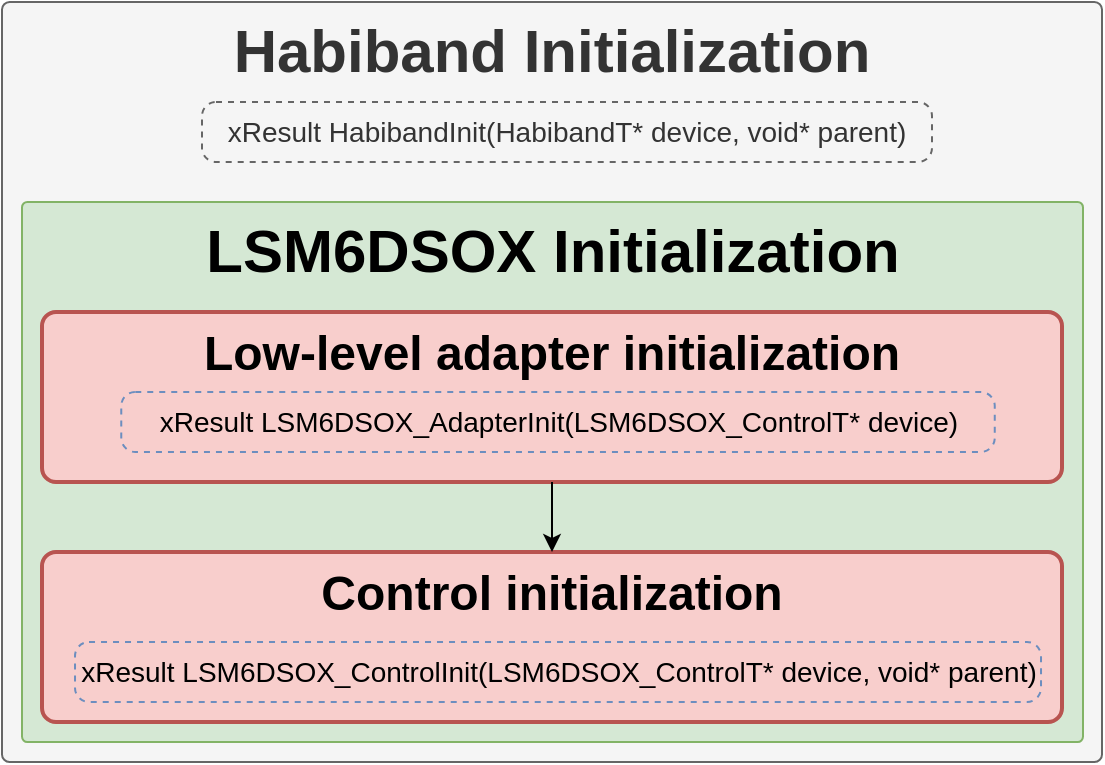 <mxfile version="13.9.9" type="device" pages="3"><diagram id="EQhAou_zvEscubx9BsLe" name="Initialization"><mxGraphModel dx="2559" dy="672" grid="1" gridSize="10" guides="1" tooltips="1" connect="1" arrows="1" fold="1" page="1" pageScale="1" pageWidth="827" pageHeight="1169" math="0" shadow="0"><root><mxCell id="0"/><mxCell id="1" parent="0"/><mxCell id="_hWnO56F4UpI2ZuNk2tC-1" value="Habiband Initialization" style="rounded=1;whiteSpace=wrap;arcSize=1;verticalAlign=top;fontSize=30;fontStyle=1;fillColor=#f5f5f5;strokeColor=#666666;fontColor=#333333;" parent="1" vertex="1"><mxGeometry x="-1654" width="550" height="380" as="geometry"/></mxCell><mxCell id="_hWnO56F4UpI2ZuNk2tC-2" value="LSM6DSOX Initialization" style="rounded=1;whiteSpace=wrap;arcSize=1;verticalAlign=top;fontSize=30;fontStyle=1;fillColor=#d5e8d4;strokeColor=#82b366;" parent="1" vertex="1"><mxGeometry x="-1644" y="100" width="530.5" height="270" as="geometry"/></mxCell><mxCell id="Y1vOJ8Ac_sduP8sWqBSn-1" value="Low-level adapter initialization&#10;&#10;" style="rounded=1;whiteSpace=wrap;absoluteArcSize=1;arcSize=14;strokeWidth=2;fontSize=24;fillColor=#f8cecc;strokeColor=#b85450;verticalAlign=top;fontStyle=1;" parent="1" vertex="1"><mxGeometry x="-1634" y="155" width="510" height="85" as="geometry"/></mxCell><mxCell id="KhD2S0dpY6zqO7Lz2CO4-1" value="Control initialization" style="rounded=1;whiteSpace=wrap;absoluteArcSize=1;arcSize=14;strokeWidth=2;fontSize=24;verticalAlign=top;fontStyle=1;fillColor=#f8cecc;strokeColor=#b85450;" parent="1" vertex="1"><mxGeometry x="-1634" y="275" width="510" height="85" as="geometry"/></mxCell><mxCell id="KhD2S0dpY6zqO7Lz2CO4-43" value="" style="edgeStyle=orthogonalEdgeStyle;rounded=0;orthogonalLoop=1;jettySize=auto;html=1;fontSize=24;entryX=0.5;entryY=0;entryDx=0;entryDy=0;exitX=0.5;exitY=1;exitDx=0;exitDy=0;" parent="1" source="Y1vOJ8Ac_sduP8sWqBSn-1" target="KhD2S0dpY6zqO7Lz2CO4-1" edge="1"><mxGeometry relative="1" as="geometry"><mxPoint x="-1376" y="410" as="sourcePoint"/><mxPoint x="-1376.26" y="305" as="targetPoint"/></mxGeometry></mxCell><mxCell id="_hWnO56F4UpI2ZuNk2tC-3" value="xResult LSM6DSOX_AdapterInit(LSM6DSOX_ControlT* device)" style="rounded=1;whiteSpace=wrap;absoluteArcSize=1;arcSize=14;strokeWidth=1;fontSize=14;strokeColor=#6c8ebf;verticalAlign=middle;fontStyle=0;dashed=1;fillColor=none;" parent="1" vertex="1"><mxGeometry x="-1594.37" y="195" width="436.75" height="30" as="geometry"/></mxCell><mxCell id="QV7YT_e7756RWsqJexwe-1" value="xResult HabibandInit(HabibandT* device, void* parent)" style="rounded=1;whiteSpace=wrap;absoluteArcSize=1;arcSize=14;strokeWidth=1;fontSize=14;verticalAlign=middle;fontStyle=0;dashed=1;strokeColor=#666666;fontColor=#333333;fillColor=none;" parent="1" vertex="1"><mxGeometry x="-1554" y="50" width="365" height="30" as="geometry"/></mxCell><mxCell id="QV7YT_e7756RWsqJexwe-3" value="xResult LSM6DSOX_ControlInit(LSM6DSOX_ControlT* device, void* parent)" style="rounded=1;whiteSpace=wrap;absoluteArcSize=1;arcSize=14;strokeWidth=1;fontSize=14;strokeColor=#6c8ebf;verticalAlign=middle;fontStyle=0;dashed=1;fillColor=none;" parent="1" vertex="1"><mxGeometry x="-1617.49" y="320" width="483" height="30" as="geometry"/></mxCell></root></mxGraphModel></diagram><diagram id="SISgFj5yGPxr0LMOMYaq" name="TimeSynchronization"><mxGraphModel dx="3230" dy="556" grid="1" gridSize="10" guides="1" tooltips="1" connect="1" arrows="1" fold="1" page="1" pageScale="1" pageWidth="827" pageHeight="1169" math="0" shadow="0"><root><mxCell id="MiS04i1zsp5ImYrdCkIp-0"/><mxCell id="MiS04i1zsp5ImYrdCkIp-1" parent="MiS04i1zsp5ImYrdCkIp-0"/><mxCell id="-2JEEyVmmZxHqqxkoihk-0" value="Habiband Time synchronization&#10;" style="rounded=1;whiteSpace=wrap;arcSize=1;verticalAlign=top;fontSize=30;fontStyle=1;fillColor=#f5f5f5;strokeColor=#666666;fontColor=#333333;" parent="MiS04i1zsp5ImYrdCkIp-1" vertex="1"><mxGeometry x="-2481" width="500" height="210" as="geometry"/></mxCell><mxCell id="-2JEEyVmmZxHqqxkoihk-1" value="LSM6DSOX Time synchronization" style="rounded=1;whiteSpace=wrap;absoluteArcSize=1;arcSize=1;strokeWidth=2;fillColor=#d5e8d4;strokeColor=#82b366;fontSize=24;verticalAlign=top;fontStyle=1" parent="MiS04i1zsp5ImYrdCkIp-1" vertex="1"><mxGeometry x="-2472" y="100" width="480" height="100" as="geometry"/></mxCell><mxCell id="-2JEEyVmmZxHqqxkoihk-3" value="void LSM6DSOX_ControlHandler(LSM6DSOX_ControlT* device)" style="rounded=1;whiteSpace=wrap;fontSize=14;strokeColor=#6c8ebf;fillColor=none;dashed=1;" parent="MiS04i1zsp5ImYrdCkIp-1" vertex="1"><mxGeometry x="-2459.5" y="150" width="455" height="35" as="geometry"/></mxCell><mxCell id="RIa0j5TN6eo4mWB5Yrzx-0" value="void HabibandTimeSynchronization(HabibandT* device)" style="rounded=1;whiteSpace=wrap;fontSize=14;strokeColor=#6c8ebf;fillColor=none;dashed=1;" parent="MiS04i1zsp5ImYrdCkIp-1" vertex="1"><mxGeometry x="-2447" y="50" width="430" height="35" as="geometry"/></mxCell></root></mxGraphModel></diagram><diagram id="pnfVOslRu5w8GlN3IZv4" name="Handler"><mxGraphModel dx="4593" dy="806" grid="1" gridSize="10" guides="1" tooltips="1" connect="1" arrows="1" fold="1" page="1" pageScale="1" pageWidth="1169" pageHeight="827" math="0" shadow="0"><root><mxCell id="DvjNjfBV08ft4x4Bhoxh-0"/><mxCell id="DvjNjfBV08ft4x4Bhoxh-1" parent="DvjNjfBV08ft4x4Bhoxh-0"/><mxCell id="l_MegelKVFdH6vKVnPw8-3" value="Habiband handler&#10;" style="rounded=1;whiteSpace=wrap;arcSize=1;verticalAlign=top;fontSize=30;fontStyle=1;fillColor=#f5f5f5;strokeColor=#666666;fontColor=#333333;" parent="DvjNjfBV08ft4x4Bhoxh-1" vertex="1"><mxGeometry x="-3507" width="780" height="430" as="geometry"/></mxCell><mxCell id="l_MegelKVFdH6vKVnPw8-4" value="LSM6DSOX handler" style="rounded=1;whiteSpace=wrap;absoluteArcSize=1;arcSize=1;strokeWidth=2;fillColor=#d5e8d4;strokeColor=#82b366;fontSize=24;verticalAlign=top;fontStyle=1" parent="DvjNjfBV08ft4x4Bhoxh-1" vertex="1"><mxGeometry x="-3497" y="95" width="760" height="325" as="geometry"/></mxCell><mxCell id="l_MegelKVFdH6vKVnPw8-5" value="void DRV2605_ControlHandler(DRV2605_ControlT* device)" style="rounded=1;whiteSpace=wrap;fontSize=14;strokeColor=#6c8ebf;fillColor=none;dashed=1;" parent="DvjNjfBV08ft4x4Bhoxh-1" vertex="1"><mxGeometry x="-3342" y="140" width="430" height="35" as="geometry"/></mxCell><mxCell id="l_MegelKVFdH6vKVnPw8-6" value="void HabibandControlHandler(HabibandT* device)" style="rounded=1;whiteSpace=wrap;fontSize=14;strokeColor=#6c8ebf;fillColor=none;dashed=1;" parent="DvjNjfBV08ft4x4Bhoxh-1" vertex="1"><mxGeometry x="-3332" y="50" width="430" height="35" as="geometry"/></mxCell><mxCell id="8Fy1SMnKeFLy3DiiMlWC-11" value="" style="edgeStyle=orthogonalEdgeStyle;rounded=0;orthogonalLoop=1;jettySize=auto;html=1;fontSize=10;entryX=0.5;entryY=0;entryDx=0;entryDy=0;" parent="DvjNjfBV08ft4x4Bhoxh-1" source="nKAvbLTGrYq55qucMs83-0" target="62gDgba38wGWXj6x1dzt-0" edge="1"><mxGeometry relative="1" as="geometry"/></mxCell><mxCell id="nKAvbLTGrYq55qucMs83-0" value="LSM6DSOX_TemperatureUpdateTime == 0" style="rounded=1;whiteSpace=wrap;arcSize=1;fontSize=10;verticalAlign=middle;fillColor=#f8cecc;strokeColor=#b85450;" parent="DvjNjfBV08ft4x4Bhoxh-1" vertex="1"><mxGeometry x="-3487" y="195" width="230" height="30" as="geometry"/></mxCell><mxCell id="8Fy1SMnKeFLy3DiiMlWC-12" value="" style="edgeStyle=orthogonalEdgeStyle;rounded=0;orthogonalLoop=1;jettySize=auto;html=1;fontSize=10;entryX=0.5;entryY=0;entryDx=0;entryDy=0;" parent="DvjNjfBV08ft4x4Bhoxh-1" source="62gDgba38wGWXj6x1dzt-0" target="62gDgba38wGWXj6x1dzt-1" edge="1"><mxGeometry relative="1" as="geometry"/></mxCell><mxCell id="62gDgba38wGWXj6x1dzt-0" value="Read temperature value" style="rounded=1;whiteSpace=wrap;arcSize=1;fontSize=10;verticalAlign=middle;fillColor=#f8cecc;strokeColor=#b85450;horizontal=1;" parent="DvjNjfBV08ft4x4Bhoxh-1" vertex="1"><mxGeometry x="-3487" y="260" width="230" height="30" as="geometry"/></mxCell><mxCell id="8Fy1SMnKeFLy3DiiMlWC-13" style="edgeStyle=orthogonalEdgeStyle;rounded=0;orthogonalLoop=1;jettySize=auto;html=1;entryX=0.5;entryY=0;entryDx=0;entryDy=0;fontSize=10;" parent="DvjNjfBV08ft4x4Bhoxh-1" source="62gDgba38wGWXj6x1dzt-1" target="62gDgba38wGWXj6x1dzt-2" edge="1"><mxGeometry relative="1" as="geometry"/></mxCell><mxCell id="62gDgba38wGWXj6x1dzt-1" value="Convert temperature" style="rounded=1;whiteSpace=wrap;arcSize=1;fontSize=10;verticalAlign=middle;fillColor=#f8cecc;strokeColor=#b85450;horizontal=1;" parent="DvjNjfBV08ft4x4Bhoxh-1" vertex="1"><mxGeometry x="-3487" y="320" width="230" height="30" as="geometry"/></mxCell><mxCell id="62gDgba38wGWXj6x1dzt-2" value="Put temperature value to buffer" style="rounded=1;whiteSpace=wrap;arcSize=1;fontSize=10;verticalAlign=middle;fillColor=#f8cecc;strokeColor=#b85450;horizontal=1;" parent="DvjNjfBV08ft4x4Bhoxh-1" vertex="1"><mxGeometry x="-3487" y="380" width="230" height="30" as="geometry"/></mxCell><mxCell id="8Fy1SMnKeFLy3DiiMlWC-14" style="edgeStyle=orthogonalEdgeStyle;rounded=0;orthogonalLoop=1;jettySize=auto;html=1;entryX=0.5;entryY=0;entryDx=0;entryDy=0;fontSize=10;" parent="DvjNjfBV08ft4x4Bhoxh-1" source="8Fy1SMnKeFLy3DiiMlWC-4" target="8Fy1SMnKeFLy3DiiMlWC-5" edge="1"><mxGeometry relative="1" as="geometry"/></mxCell><mxCell id="8Fy1SMnKeFLy3DiiMlWC-4" value="LSM6DSOX_AccelerometerUpdateTime == 0" style="rounded=1;whiteSpace=wrap;arcSize=1;fontSize=10;verticalAlign=middle;fillColor=#f8cecc;strokeColor=#b85450;" parent="DvjNjfBV08ft4x4Bhoxh-1" vertex="1"><mxGeometry x="-3234" y="195" width="230" height="30" as="geometry"/></mxCell><mxCell id="8Fy1SMnKeFLy3DiiMlWC-15" style="edgeStyle=orthogonalEdgeStyle;rounded=0;orthogonalLoop=1;jettySize=auto;html=1;entryX=0.5;entryY=0;entryDx=0;entryDy=0;fontSize=10;" parent="DvjNjfBV08ft4x4Bhoxh-1" source="8Fy1SMnKeFLy3DiiMlWC-5" target="8Fy1SMnKeFLy3DiiMlWC-7" edge="1"><mxGeometry relative="1" as="geometry"/></mxCell><mxCell id="8Fy1SMnKeFLy3DiiMlWC-5" value="Read accelerometer value" style="rounded=1;whiteSpace=wrap;arcSize=1;fontSize=10;verticalAlign=middle;fillColor=#f8cecc;strokeColor=#b85450;horizontal=1;" parent="DvjNjfBV08ft4x4Bhoxh-1" vertex="1"><mxGeometry x="-3234" y="260" width="230" height="30" as="geometry"/></mxCell><mxCell id="8Fy1SMnKeFLy3DiiMlWC-7" value="Put accelerometer value to buffer" style="rounded=1;whiteSpace=wrap;arcSize=1;fontSize=10;verticalAlign=middle;fillColor=#f8cecc;strokeColor=#b85450;horizontal=1;" parent="DvjNjfBV08ft4x4Bhoxh-1" vertex="1"><mxGeometry x="-3234" y="320" width="230" height="30" as="geometry"/></mxCell><mxCell id="8Fy1SMnKeFLy3DiiMlWC-16" style="edgeStyle=orthogonalEdgeStyle;rounded=0;orthogonalLoop=1;jettySize=auto;html=1;fontSize=10;" parent="DvjNjfBV08ft4x4Bhoxh-1" source="8Fy1SMnKeFLy3DiiMlWC-8" target="8Fy1SMnKeFLy3DiiMlWC-9" edge="1"><mxGeometry relative="1" as="geometry"/></mxCell><mxCell id="8Fy1SMnKeFLy3DiiMlWC-8" value="LSM6DSOX_GyroscopeUpdateTime == 0" style="rounded=1;whiteSpace=wrap;arcSize=1;fontSize=10;verticalAlign=middle;fillColor=#f8cecc;strokeColor=#b85450;" parent="DvjNjfBV08ft4x4Bhoxh-1" vertex="1"><mxGeometry x="-2977" y="195" width="230" height="30" as="geometry"/></mxCell><mxCell id="8Fy1SMnKeFLy3DiiMlWC-17" style="edgeStyle=orthogonalEdgeStyle;rounded=0;orthogonalLoop=1;jettySize=auto;html=1;entryX=0.5;entryY=0;entryDx=0;entryDy=0;fontSize=10;" parent="DvjNjfBV08ft4x4Bhoxh-1" source="8Fy1SMnKeFLy3DiiMlWC-9" target="8Fy1SMnKeFLy3DiiMlWC-10" edge="1"><mxGeometry relative="1" as="geometry"/></mxCell><mxCell id="8Fy1SMnKeFLy3DiiMlWC-9" value="Read gyroscope value" style="rounded=1;whiteSpace=wrap;arcSize=1;fontSize=10;verticalAlign=middle;fillColor=#f8cecc;strokeColor=#b85450;horizontal=1;" parent="DvjNjfBV08ft4x4Bhoxh-1" vertex="1"><mxGeometry x="-2977" y="260" width="230" height="30" as="geometry"/></mxCell><mxCell id="8Fy1SMnKeFLy3DiiMlWC-10" value="Put gyroscope value to buffer" style="rounded=1;whiteSpace=wrap;arcSize=1;fontSize=10;verticalAlign=middle;fillColor=#f8cecc;strokeColor=#b85450;horizontal=1;" parent="DvjNjfBV08ft4x4Bhoxh-1" vertex="1"><mxGeometry x="-2977" y="320" width="230" height="30" as="geometry"/></mxCell></root></mxGraphModel></diagram></mxfile>